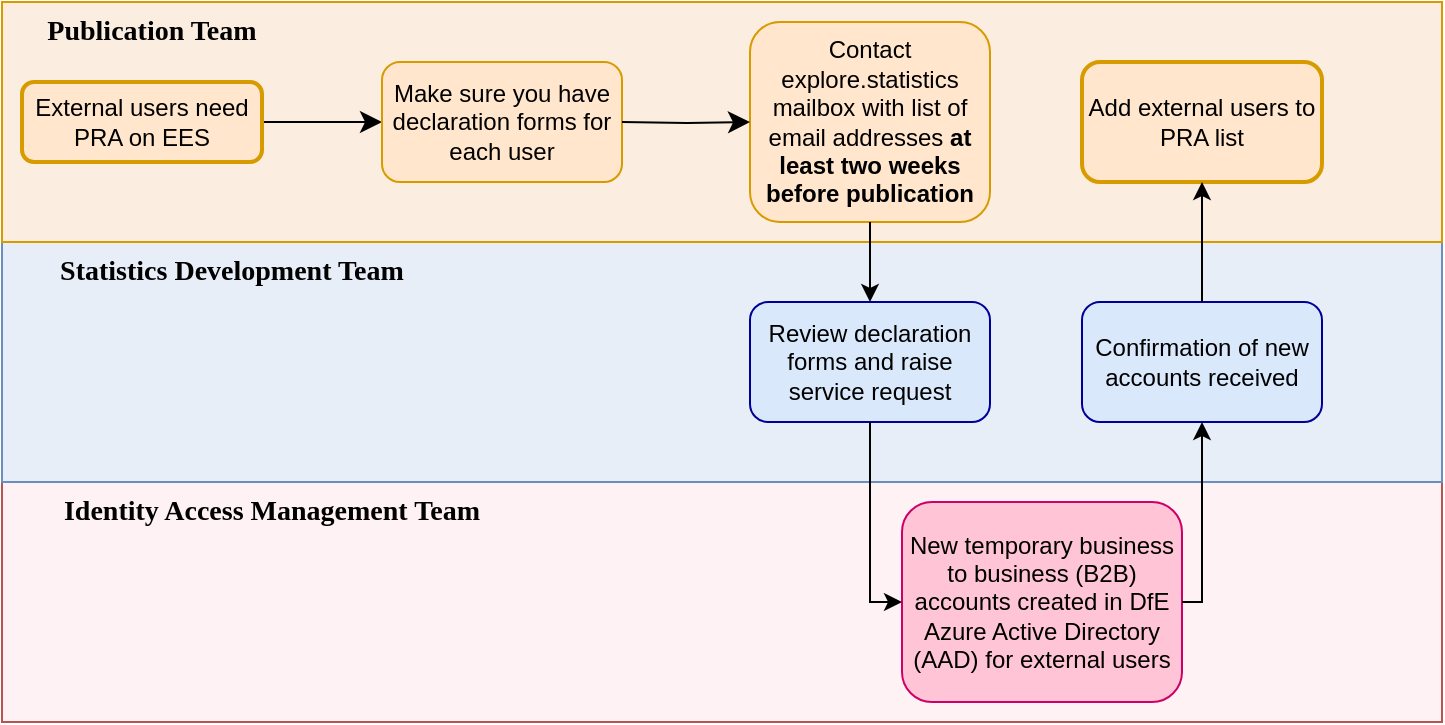 <mxfile version="22.0.8" type="device">
  <diagram id="C5RBs43oDa-KdzZeNtuy" name="Page-1">
    <mxGraphModel dx="1434" dy="782" grid="1" gridSize="10" guides="1" tooltips="1" connect="1" arrows="1" fold="1" page="1" pageScale="1" pageWidth="827" pageHeight="1169" math="0" shadow="0">
      <root>
        <mxCell id="WIyWlLk6GJQsqaUBKTNV-0" />
        <mxCell id="WIyWlLk6GJQsqaUBKTNV-1" parent="WIyWlLk6GJQsqaUBKTNV-0" />
        <mxCell id="Wrs3lxRDHoZ0nHGpzCag-10" value="" style="rounded=0;whiteSpace=wrap;html=1;fillColor=#FFF2F4;strokeColor=#b85450;" parent="WIyWlLk6GJQsqaUBKTNV-1" vertex="1">
          <mxGeometry x="40" y="330" width="720" height="120" as="geometry" />
        </mxCell>
        <mxCell id="Wrs3lxRDHoZ0nHGpzCag-4" value="" style="rounded=0;whiteSpace=wrap;html=1;fillColor=#e8eef8;strokeColor=#6c8ebf;" parent="WIyWlLk6GJQsqaUBKTNV-1" vertex="1">
          <mxGeometry x="40" y="210" width="720" height="120" as="geometry" />
        </mxCell>
        <mxCell id="Wrs3lxRDHoZ0nHGpzCag-0" value="" style="rounded=0;whiteSpace=wrap;html=1;fillColor=#fbeee0;strokeColor=#d79b00;" parent="WIyWlLk6GJQsqaUBKTNV-1" vertex="1">
          <mxGeometry x="40" y="90" width="720" height="120" as="geometry" />
        </mxCell>
        <mxCell id="WIyWlLk6GJQsqaUBKTNV-2" value="" style="rounded=0;html=1;jettySize=auto;orthogonalLoop=1;fontSize=11;endArrow=classic;endFill=1;endSize=8;strokeWidth=1;shadow=0;labelBackgroundColor=none;edgeStyle=orthogonalEdgeStyle;" parent="WIyWlLk6GJQsqaUBKTNV-1" source="WIyWlLk6GJQsqaUBKTNV-3" target="WIyWlLk6GJQsqaUBKTNV-7" edge="1">
          <mxGeometry relative="1" as="geometry">
            <mxPoint x="220" y="170" as="targetPoint" />
          </mxGeometry>
        </mxCell>
        <mxCell id="WIyWlLk6GJQsqaUBKTNV-3" value="External users need PRA on EES" style="rounded=1;whiteSpace=wrap;html=1;fontSize=12;glass=0;strokeWidth=2;shadow=0;fillColor=#ffe6cc;strokeColor=#d79b00;" parent="WIyWlLk6GJQsqaUBKTNV-1" vertex="1">
          <mxGeometry x="50" y="130" width="120" height="40" as="geometry" />
        </mxCell>
        <mxCell id="WIyWlLk6GJQsqaUBKTNV-7" value="Make sure you have declaration forms for each user" style="rounded=1;whiteSpace=wrap;html=1;fontSize=12;glass=0;strokeWidth=1;shadow=0;fillColor=#ffe6cc;strokeColor=#d79b00;" parent="WIyWlLk6GJQsqaUBKTNV-1" vertex="1">
          <mxGeometry x="230" y="120" width="120" height="60" as="geometry" />
        </mxCell>
        <mxCell id="Wrs3lxRDHoZ0nHGpzCag-1" value="Contact explore.statistics mailbox with list of email addresses &lt;b&gt;at least two weeks before publication&lt;/b&gt;" style="rounded=1;whiteSpace=wrap;html=1;fontSize=12;glass=0;strokeWidth=1;shadow=0;fillColor=#ffe6cc;strokeColor=#d79b00;" parent="WIyWlLk6GJQsqaUBKTNV-1" vertex="1">
          <mxGeometry x="414" y="100" width="120" height="100" as="geometry" />
        </mxCell>
        <mxCell id="Wrs3lxRDHoZ0nHGpzCag-2" value="" style="rounded=0;html=1;jettySize=auto;orthogonalLoop=1;fontSize=11;endArrow=classic;endFill=1;endSize=8;strokeWidth=1;shadow=0;labelBackgroundColor=none;edgeStyle=orthogonalEdgeStyle;entryX=0;entryY=0.5;entryDx=0;entryDy=0;" parent="WIyWlLk6GJQsqaUBKTNV-1" target="Wrs3lxRDHoZ0nHGpzCag-1" edge="1">
          <mxGeometry relative="1" as="geometry">
            <mxPoint x="350" y="150" as="sourcePoint" />
            <mxPoint x="190" y="220" as="targetPoint" />
          </mxGeometry>
        </mxCell>
        <mxCell id="Wrs3lxRDHoZ0nHGpzCag-3" style="edgeStyle=orthogonalEdgeStyle;rounded=0;orthogonalLoop=1;jettySize=auto;html=1;exitX=0.5;exitY=1;exitDx=0;exitDy=0;" parent="WIyWlLk6GJQsqaUBKTNV-1" source="Wrs3lxRDHoZ0nHGpzCag-0" target="Wrs3lxRDHoZ0nHGpzCag-0" edge="1">
          <mxGeometry relative="1" as="geometry" />
        </mxCell>
        <mxCell id="Wrs3lxRDHoZ0nHGpzCag-5" value="Review declaration forms and raise service request" style="rounded=1;whiteSpace=wrap;html=1;fontSize=12;glass=0;strokeWidth=1;shadow=0;fillColor=#dae8fc;strokeColor=#000099;" parent="WIyWlLk6GJQsqaUBKTNV-1" vertex="1">
          <mxGeometry x="414" y="240" width="120" height="60" as="geometry" />
        </mxCell>
        <mxCell id="Wrs3lxRDHoZ0nHGpzCag-8" value="" style="endArrow=classic;html=1;rounded=0;entryX=0.5;entryY=0;entryDx=0;entryDy=0;exitX=0.5;exitY=1;exitDx=0;exitDy=0;" parent="WIyWlLk6GJQsqaUBKTNV-1" source="Wrs3lxRDHoZ0nHGpzCag-1" target="Wrs3lxRDHoZ0nHGpzCag-5" edge="1">
          <mxGeometry width="50" height="50" relative="1" as="geometry">
            <mxPoint x="470" y="180" as="sourcePoint" />
            <mxPoint x="520" y="130" as="targetPoint" />
          </mxGeometry>
        </mxCell>
        <mxCell id="Wrs3lxRDHoZ0nHGpzCag-9" value="Confirmation of new accounts received" style="rounded=1;whiteSpace=wrap;html=1;fontSize=12;glass=0;strokeWidth=1;shadow=0;fillColor=#dae8fc;strokeColor=#000099;" parent="WIyWlLk6GJQsqaUBKTNV-1" vertex="1">
          <mxGeometry x="580" y="240" width="120" height="60" as="geometry" />
        </mxCell>
        <mxCell id="Wrs3lxRDHoZ0nHGpzCag-11" value="New temporary business to business (B2B) accounts created in DfE Azure Active Directory (AAD) for external users" style="rounded=1;whiteSpace=wrap;html=1;fontSize=12;glass=0;strokeWidth=1;shadow=0;fillColor=#FFC4D6;strokeColor=#CC0066;" parent="WIyWlLk6GJQsqaUBKTNV-1" vertex="1">
          <mxGeometry x="490" y="340" width="140" height="100" as="geometry" />
        </mxCell>
        <mxCell id="Wrs3lxRDHoZ0nHGpzCag-13" value="" style="endArrow=classic;html=1;rounded=0;exitX=0.5;exitY=1;exitDx=0;exitDy=0;entryX=0;entryY=0.5;entryDx=0;entryDy=0;" parent="WIyWlLk6GJQsqaUBKTNV-1" source="Wrs3lxRDHoZ0nHGpzCag-5" target="Wrs3lxRDHoZ0nHGpzCag-11" edge="1">
          <mxGeometry width="50" height="50" relative="1" as="geometry">
            <mxPoint x="390" y="430" as="sourcePoint" />
            <mxPoint x="440" y="380" as="targetPoint" />
            <Array as="points">
              <mxPoint x="474" y="390" />
            </Array>
          </mxGeometry>
        </mxCell>
        <mxCell id="Wrs3lxRDHoZ0nHGpzCag-14" value="" style="endArrow=classic;html=1;rounded=0;entryX=0.5;entryY=1;entryDx=0;entryDy=0;" parent="WIyWlLk6GJQsqaUBKTNV-1" target="Wrs3lxRDHoZ0nHGpzCag-9" edge="1">
          <mxGeometry width="50" height="50" relative="1" as="geometry">
            <mxPoint x="630" y="390" as="sourcePoint" />
            <mxPoint x="670" y="340" as="targetPoint" />
            <Array as="points">
              <mxPoint x="640" y="390" />
            </Array>
          </mxGeometry>
        </mxCell>
        <mxCell id="Wrs3lxRDHoZ0nHGpzCag-15" value="Add external users to PRA list" style="rounded=1;whiteSpace=wrap;html=1;fontSize=12;glass=0;strokeWidth=2;shadow=0;fillColor=#ffe6cc;strokeColor=#D79B00;" parent="WIyWlLk6GJQsqaUBKTNV-1" vertex="1">
          <mxGeometry x="580" y="120" width="120" height="60" as="geometry" />
        </mxCell>
        <mxCell id="Wrs3lxRDHoZ0nHGpzCag-16" value="" style="endArrow=classic;html=1;rounded=0;" parent="WIyWlLk6GJQsqaUBKTNV-1" edge="1">
          <mxGeometry width="50" height="50" relative="1" as="geometry">
            <mxPoint x="640" y="240" as="sourcePoint" />
            <mxPoint x="640" y="180" as="targetPoint" />
          </mxGeometry>
        </mxCell>
        <mxCell id="Wrs3lxRDHoZ0nHGpzCag-17" value="&lt;b&gt;&lt;font style=&quot;font-size: 14px;&quot;&gt;Publication Team&lt;/font&gt;&lt;/b&gt;" style="text;html=1;strokeColor=none;fillColor=none;align=center;verticalAlign=middle;whiteSpace=wrap;rounded=0;fontFamily=Tahoma;" parent="WIyWlLk6GJQsqaUBKTNV-1" vertex="1">
          <mxGeometry x="40" y="90" width="150" height="30" as="geometry" />
        </mxCell>
        <mxCell id="Wrs3lxRDHoZ0nHGpzCag-18" value="&lt;span style=&quot;font-size: 14px;&quot;&gt;&lt;b&gt;Statistics Development Team&lt;/b&gt;&lt;/span&gt;" style="text;html=1;strokeColor=none;fillColor=none;align=center;verticalAlign=middle;whiteSpace=wrap;rounded=0;fontFamily=Tahoma;" parent="WIyWlLk6GJQsqaUBKTNV-1" vertex="1">
          <mxGeometry x="40" y="210" width="230" height="30" as="geometry" />
        </mxCell>
        <mxCell id="Wrs3lxRDHoZ0nHGpzCag-19" value="&lt;span style=&quot;font-size: 14px;&quot;&gt;&lt;b&gt;Identity Access Management Team&lt;/b&gt;&lt;/span&gt;" style="text;html=1;strokeColor=none;fillColor=none;align=center;verticalAlign=middle;whiteSpace=wrap;rounded=0;fontFamily=Tahoma;" parent="WIyWlLk6GJQsqaUBKTNV-1" vertex="1">
          <mxGeometry x="40" y="330" width="270" height="30" as="geometry" />
        </mxCell>
      </root>
    </mxGraphModel>
  </diagram>
</mxfile>
